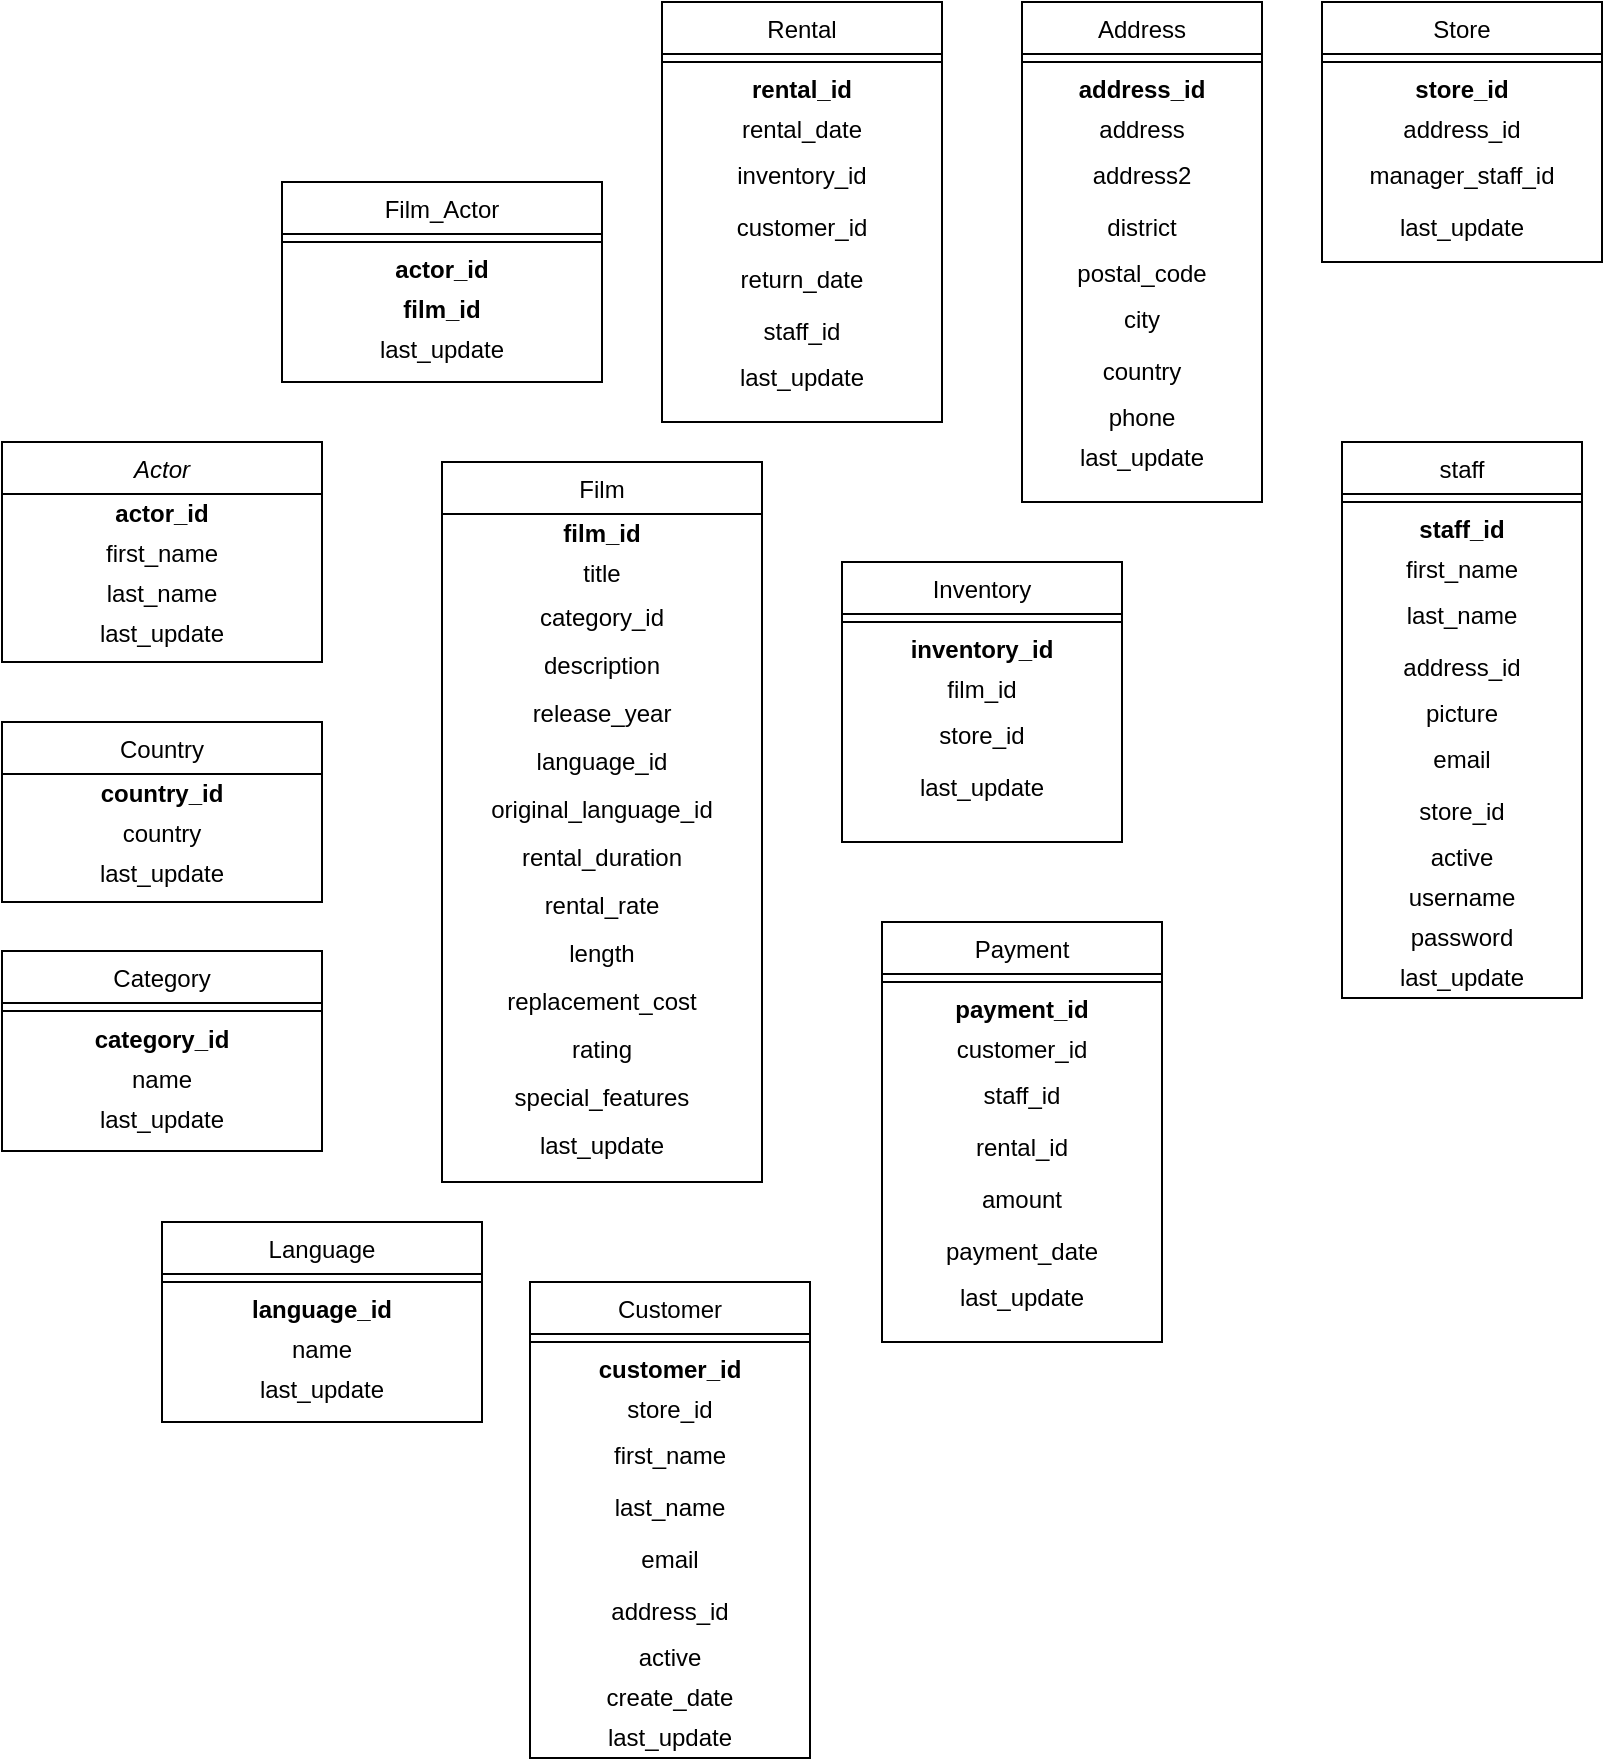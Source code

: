 <mxfile version="13.8.1" type="github">
  <diagram id="C5RBs43oDa-KdzZeNtuy" name="Page-1">
    <mxGraphModel dx="787" dy="549" grid="1" gridSize="10" guides="1" tooltips="1" connect="1" arrows="1" fold="1" page="1" pageScale="1" pageWidth="827" pageHeight="1169" math="0" shadow="0">
      <root>
        <mxCell id="WIyWlLk6GJQsqaUBKTNV-0" />
        <mxCell id="WIyWlLk6GJQsqaUBKTNV-1" parent="WIyWlLk6GJQsqaUBKTNV-0" />
        <mxCell id="3uDu_2YK2MFwAcys8kRX-31" value="Film_Actor" style="swimlane;fontStyle=0;align=center;verticalAlign=top;childLayout=stackLayout;horizontal=1;startSize=26;horizontalStack=0;resizeParent=1;resizeLast=0;collapsible=1;marginBottom=0;rounded=0;shadow=0;strokeWidth=1;" vertex="1" parent="WIyWlLk6GJQsqaUBKTNV-1">
          <mxGeometry x="150" y="100" width="160" height="100" as="geometry">
            <mxRectangle x="340" y="380" width="170" height="26" as="alternateBounds" />
          </mxGeometry>
        </mxCell>
        <mxCell id="3uDu_2YK2MFwAcys8kRX-32" value="" style="line;html=1;strokeWidth=1;align=left;verticalAlign=middle;spacingTop=-1;spacingLeft=3;spacingRight=3;rotatable=0;labelPosition=right;points=[];portConstraint=eastwest;" vertex="1" parent="3uDu_2YK2MFwAcys8kRX-31">
          <mxGeometry y="26" width="160" height="8" as="geometry" />
        </mxCell>
        <mxCell id="3uDu_2YK2MFwAcys8kRX-33" value="actor_id" style="text;html=1;strokeColor=none;fillColor=none;align=center;verticalAlign=middle;whiteSpace=wrap;rounded=0;fontStyle=1" vertex="1" parent="3uDu_2YK2MFwAcys8kRX-31">
          <mxGeometry y="34" width="160" height="20" as="geometry" />
        </mxCell>
        <mxCell id="3uDu_2YK2MFwAcys8kRX-34" value="film_id" style="text;html=1;strokeColor=none;fillColor=none;align=center;verticalAlign=middle;whiteSpace=wrap;rounded=0;fontStyle=1" vertex="1" parent="3uDu_2YK2MFwAcys8kRX-31">
          <mxGeometry y="54" width="160" height="20" as="geometry" />
        </mxCell>
        <mxCell id="3uDu_2YK2MFwAcys8kRX-35" value="last_update" style="text;html=1;strokeColor=none;fillColor=none;align=center;verticalAlign=middle;whiteSpace=wrap;rounded=0;" vertex="1" parent="3uDu_2YK2MFwAcys8kRX-31">
          <mxGeometry y="74" width="160" height="20" as="geometry" />
        </mxCell>
        <mxCell id="zkfFHV4jXpPFQw0GAbJ--17" value="Film" style="swimlane;fontStyle=0;align=center;verticalAlign=top;childLayout=stackLayout;horizontal=1;startSize=26;horizontalStack=0;resizeParent=1;resizeLast=0;collapsible=1;marginBottom=0;rounded=0;shadow=0;strokeWidth=1;" parent="WIyWlLk6GJQsqaUBKTNV-1" vertex="1">
          <mxGeometry x="230" y="240" width="160" height="360" as="geometry">
            <mxRectangle x="550" y="140" width="160" height="26" as="alternateBounds" />
          </mxGeometry>
        </mxCell>
        <mxCell id="3uDu_2YK2MFwAcys8kRX-17" value="film_id" style="text;html=1;strokeColor=none;fillColor=none;align=center;verticalAlign=middle;whiteSpace=wrap;rounded=0;fontStyle=1" vertex="1" parent="zkfFHV4jXpPFQw0GAbJ--17">
          <mxGeometry y="26" width="160" height="20" as="geometry" />
        </mxCell>
        <mxCell id="3uDu_2YK2MFwAcys8kRX-18" value="title" style="text;html=1;strokeColor=none;fillColor=none;align=center;verticalAlign=middle;whiteSpace=wrap;rounded=0;" vertex="1" parent="zkfFHV4jXpPFQw0GAbJ--17">
          <mxGeometry y="46" width="160" height="20" as="geometry" />
        </mxCell>
        <mxCell id="3uDu_2YK2MFwAcys8kRX-38" value="category_id" style="text;html=1;strokeColor=none;fillColor=none;align=center;verticalAlign=middle;whiteSpace=wrap;rounded=0;" vertex="1" parent="zkfFHV4jXpPFQw0GAbJ--17">
          <mxGeometry y="66" width="160" height="24" as="geometry" />
        </mxCell>
        <mxCell id="3uDu_2YK2MFwAcys8kRX-19" value="description" style="text;html=1;strokeColor=none;fillColor=none;align=center;verticalAlign=middle;whiteSpace=wrap;rounded=0;" vertex="1" parent="zkfFHV4jXpPFQw0GAbJ--17">
          <mxGeometry y="90" width="160" height="24" as="geometry" />
        </mxCell>
        <mxCell id="3uDu_2YK2MFwAcys8kRX-20" value="release_year" style="text;html=1;strokeColor=none;fillColor=none;align=center;verticalAlign=middle;whiteSpace=wrap;rounded=0;" vertex="1" parent="zkfFHV4jXpPFQw0GAbJ--17">
          <mxGeometry y="114" width="160" height="24" as="geometry" />
        </mxCell>
        <mxCell id="3uDu_2YK2MFwAcys8kRX-21" value="language_id" style="text;html=1;strokeColor=none;fillColor=none;align=center;verticalAlign=middle;whiteSpace=wrap;rounded=0;" vertex="1" parent="zkfFHV4jXpPFQw0GAbJ--17">
          <mxGeometry y="138" width="160" height="24" as="geometry" />
        </mxCell>
        <mxCell id="3uDu_2YK2MFwAcys8kRX-22" value="original_language_id" style="text;html=1;strokeColor=none;fillColor=none;align=center;verticalAlign=middle;whiteSpace=wrap;rounded=0;" vertex="1" parent="zkfFHV4jXpPFQw0GAbJ--17">
          <mxGeometry y="162" width="160" height="24" as="geometry" />
        </mxCell>
        <mxCell id="3uDu_2YK2MFwAcys8kRX-23" value="rental_duration" style="text;html=1;strokeColor=none;fillColor=none;align=center;verticalAlign=middle;whiteSpace=wrap;rounded=0;" vertex="1" parent="zkfFHV4jXpPFQw0GAbJ--17">
          <mxGeometry y="186" width="160" height="24" as="geometry" />
        </mxCell>
        <mxCell id="3uDu_2YK2MFwAcys8kRX-25" value="rental_rate" style="text;html=1;strokeColor=none;fillColor=none;align=center;verticalAlign=middle;whiteSpace=wrap;rounded=0;" vertex="1" parent="zkfFHV4jXpPFQw0GAbJ--17">
          <mxGeometry y="210" width="160" height="24" as="geometry" />
        </mxCell>
        <mxCell id="3uDu_2YK2MFwAcys8kRX-26" value="length" style="text;html=1;strokeColor=none;fillColor=none;align=center;verticalAlign=middle;whiteSpace=wrap;rounded=0;" vertex="1" parent="zkfFHV4jXpPFQw0GAbJ--17">
          <mxGeometry y="234" width="160" height="24" as="geometry" />
        </mxCell>
        <mxCell id="3uDu_2YK2MFwAcys8kRX-27" value="replacement_cost" style="text;html=1;strokeColor=none;fillColor=none;align=center;verticalAlign=middle;whiteSpace=wrap;rounded=0;" vertex="1" parent="zkfFHV4jXpPFQw0GAbJ--17">
          <mxGeometry y="258" width="160" height="24" as="geometry" />
        </mxCell>
        <mxCell id="3uDu_2YK2MFwAcys8kRX-28" value="rating" style="text;html=1;strokeColor=none;fillColor=none;align=center;verticalAlign=middle;whiteSpace=wrap;rounded=0;" vertex="1" parent="zkfFHV4jXpPFQw0GAbJ--17">
          <mxGeometry y="282" width="160" height="24" as="geometry" />
        </mxCell>
        <mxCell id="3uDu_2YK2MFwAcys8kRX-29" value="special_features" style="text;html=1;strokeColor=none;fillColor=none;align=center;verticalAlign=middle;whiteSpace=wrap;rounded=0;" vertex="1" parent="zkfFHV4jXpPFQw0GAbJ--17">
          <mxGeometry y="306" width="160" height="24" as="geometry" />
        </mxCell>
        <mxCell id="3uDu_2YK2MFwAcys8kRX-30" value="last_update" style="text;html=1;strokeColor=none;fillColor=none;align=center;verticalAlign=middle;whiteSpace=wrap;rounded=0;" vertex="1" parent="zkfFHV4jXpPFQw0GAbJ--17">
          <mxGeometry y="330" width="160" height="24" as="geometry" />
        </mxCell>
        <mxCell id="3uDu_2YK2MFwAcys8kRX-155" value="Rental" style="swimlane;fontStyle=0;align=center;verticalAlign=top;childLayout=stackLayout;horizontal=1;startSize=26;horizontalStack=0;resizeParent=1;resizeLast=0;collapsible=1;marginBottom=0;rounded=0;shadow=0;strokeWidth=1;" vertex="1" parent="WIyWlLk6GJQsqaUBKTNV-1">
          <mxGeometry x="340" y="10" width="140" height="210" as="geometry">
            <mxRectangle x="340" y="380" width="170" height="26" as="alternateBounds" />
          </mxGeometry>
        </mxCell>
        <mxCell id="3uDu_2YK2MFwAcys8kRX-156" value="" style="line;html=1;strokeWidth=1;align=left;verticalAlign=middle;spacingTop=-1;spacingLeft=3;spacingRight=3;rotatable=0;labelPosition=right;points=[];portConstraint=eastwest;" vertex="1" parent="3uDu_2YK2MFwAcys8kRX-155">
          <mxGeometry y="26" width="140" height="8" as="geometry" />
        </mxCell>
        <mxCell id="3uDu_2YK2MFwAcys8kRX-157" value="rental_id" style="text;html=1;strokeColor=none;fillColor=none;align=center;verticalAlign=middle;whiteSpace=wrap;rounded=0;fontStyle=1" vertex="1" parent="3uDu_2YK2MFwAcys8kRX-155">
          <mxGeometry y="34" width="140" height="20" as="geometry" />
        </mxCell>
        <mxCell id="3uDu_2YK2MFwAcys8kRX-158" value="rental_date" style="text;html=1;strokeColor=none;fillColor=none;align=center;verticalAlign=middle;whiteSpace=wrap;rounded=0;fontStyle=0" vertex="1" parent="3uDu_2YK2MFwAcys8kRX-155">
          <mxGeometry y="54" width="140" height="20" as="geometry" />
        </mxCell>
        <mxCell id="3uDu_2YK2MFwAcys8kRX-159" value="inventory_id" style="text;html=1;strokeColor=none;fillColor=none;align=center;verticalAlign=middle;whiteSpace=wrap;rounded=0;" vertex="1" parent="3uDu_2YK2MFwAcys8kRX-155">
          <mxGeometry y="74" width="140" height="26" as="geometry" />
        </mxCell>
        <mxCell id="3uDu_2YK2MFwAcys8kRX-160" value="customer_id" style="text;html=1;strokeColor=none;fillColor=none;align=center;verticalAlign=middle;whiteSpace=wrap;rounded=0;" vertex="1" parent="3uDu_2YK2MFwAcys8kRX-155">
          <mxGeometry y="100" width="140" height="26" as="geometry" />
        </mxCell>
        <mxCell id="3uDu_2YK2MFwAcys8kRX-161" value="return_date" style="text;html=1;strokeColor=none;fillColor=none;align=center;verticalAlign=middle;whiteSpace=wrap;rounded=0;" vertex="1" parent="3uDu_2YK2MFwAcys8kRX-155">
          <mxGeometry y="126" width="140" height="26" as="geometry" />
        </mxCell>
        <mxCell id="3uDu_2YK2MFwAcys8kRX-162" value="staff_id" style="text;html=1;strokeColor=none;fillColor=none;align=center;verticalAlign=middle;whiteSpace=wrap;rounded=0;" vertex="1" parent="3uDu_2YK2MFwAcys8kRX-155">
          <mxGeometry y="152" width="140" height="26" as="geometry" />
        </mxCell>
        <mxCell id="3uDu_2YK2MFwAcys8kRX-164" value="last_update" style="text;html=1;strokeColor=none;fillColor=none;align=center;verticalAlign=middle;whiteSpace=wrap;rounded=0;" vertex="1" parent="3uDu_2YK2MFwAcys8kRX-155">
          <mxGeometry y="178" width="140" height="20" as="geometry" />
        </mxCell>
        <mxCell id="3uDu_2YK2MFwAcys8kRX-176" value="Store" style="swimlane;fontStyle=0;align=center;verticalAlign=top;childLayout=stackLayout;horizontal=1;startSize=26;horizontalStack=0;resizeParent=1;resizeLast=0;collapsible=1;marginBottom=0;rounded=0;shadow=0;strokeWidth=1;" vertex="1" parent="WIyWlLk6GJQsqaUBKTNV-1">
          <mxGeometry x="670" y="10" width="140" height="130" as="geometry">
            <mxRectangle x="340" y="380" width="170" height="26" as="alternateBounds" />
          </mxGeometry>
        </mxCell>
        <mxCell id="3uDu_2YK2MFwAcys8kRX-177" value="" style="line;html=1;strokeWidth=1;align=left;verticalAlign=middle;spacingTop=-1;spacingLeft=3;spacingRight=3;rotatable=0;labelPosition=right;points=[];portConstraint=eastwest;" vertex="1" parent="3uDu_2YK2MFwAcys8kRX-176">
          <mxGeometry y="26" width="140" height="8" as="geometry" />
        </mxCell>
        <mxCell id="3uDu_2YK2MFwAcys8kRX-178" value="store_id" style="text;html=1;strokeColor=none;fillColor=none;align=center;verticalAlign=middle;whiteSpace=wrap;rounded=0;fontStyle=1" vertex="1" parent="3uDu_2YK2MFwAcys8kRX-176">
          <mxGeometry y="34" width="140" height="20" as="geometry" />
        </mxCell>
        <mxCell id="3uDu_2YK2MFwAcys8kRX-179" value="address_id" style="text;html=1;strokeColor=none;fillColor=none;align=center;verticalAlign=middle;whiteSpace=wrap;rounded=0;fontStyle=0" vertex="1" parent="3uDu_2YK2MFwAcys8kRX-176">
          <mxGeometry y="54" width="140" height="20" as="geometry" />
        </mxCell>
        <mxCell id="3uDu_2YK2MFwAcys8kRX-180" value="manager_staff_id" style="text;html=1;strokeColor=none;fillColor=none;align=center;verticalAlign=middle;whiteSpace=wrap;rounded=0;" vertex="1" parent="3uDu_2YK2MFwAcys8kRX-176">
          <mxGeometry y="74" width="140" height="26" as="geometry" />
        </mxCell>
        <mxCell id="3uDu_2YK2MFwAcys8kRX-181" value="last_update" style="text;html=1;strokeColor=none;fillColor=none;align=center;verticalAlign=middle;whiteSpace=wrap;rounded=0;" vertex="1" parent="3uDu_2YK2MFwAcys8kRX-176">
          <mxGeometry y="100" width="140" height="26" as="geometry" />
        </mxCell>
        <mxCell id="3uDu_2YK2MFwAcys8kRX-165" value="Address" style="swimlane;fontStyle=0;align=center;verticalAlign=top;childLayout=stackLayout;horizontal=1;startSize=26;horizontalStack=0;resizeParent=1;resizeLast=0;collapsible=1;marginBottom=0;rounded=0;shadow=0;strokeWidth=1;" vertex="1" parent="WIyWlLk6GJQsqaUBKTNV-1">
          <mxGeometry x="520" y="10" width="120" height="250" as="geometry">
            <mxRectangle x="340" y="380" width="170" height="26" as="alternateBounds" />
          </mxGeometry>
        </mxCell>
        <mxCell id="3uDu_2YK2MFwAcys8kRX-166" value="" style="line;html=1;strokeWidth=1;align=left;verticalAlign=middle;spacingTop=-1;spacingLeft=3;spacingRight=3;rotatable=0;labelPosition=right;points=[];portConstraint=eastwest;" vertex="1" parent="3uDu_2YK2MFwAcys8kRX-165">
          <mxGeometry y="26" width="120" height="8" as="geometry" />
        </mxCell>
        <mxCell id="3uDu_2YK2MFwAcys8kRX-167" value="address_id" style="text;html=1;strokeColor=none;fillColor=none;align=center;verticalAlign=middle;whiteSpace=wrap;rounded=0;fontStyle=1" vertex="1" parent="3uDu_2YK2MFwAcys8kRX-165">
          <mxGeometry y="34" width="120" height="20" as="geometry" />
        </mxCell>
        <mxCell id="3uDu_2YK2MFwAcys8kRX-168" value="address" style="text;html=1;strokeColor=none;fillColor=none;align=center;verticalAlign=middle;whiteSpace=wrap;rounded=0;fontStyle=0" vertex="1" parent="3uDu_2YK2MFwAcys8kRX-165">
          <mxGeometry y="54" width="120" height="20" as="geometry" />
        </mxCell>
        <mxCell id="3uDu_2YK2MFwAcys8kRX-169" value="address2" style="text;html=1;strokeColor=none;fillColor=none;align=center;verticalAlign=middle;whiteSpace=wrap;rounded=0;" vertex="1" parent="3uDu_2YK2MFwAcys8kRX-165">
          <mxGeometry y="74" width="120" height="26" as="geometry" />
        </mxCell>
        <mxCell id="3uDu_2YK2MFwAcys8kRX-170" value="district" style="text;html=1;strokeColor=none;fillColor=none;align=center;verticalAlign=middle;whiteSpace=wrap;rounded=0;" vertex="1" parent="3uDu_2YK2MFwAcys8kRX-165">
          <mxGeometry y="100" width="120" height="26" as="geometry" />
        </mxCell>
        <mxCell id="3uDu_2YK2MFwAcys8kRX-173" value="postal_code" style="text;html=1;strokeColor=none;fillColor=none;align=center;verticalAlign=middle;whiteSpace=wrap;rounded=0;" vertex="1" parent="3uDu_2YK2MFwAcys8kRX-165">
          <mxGeometry y="126" width="120" height="20" as="geometry" />
        </mxCell>
        <mxCell id="3uDu_2YK2MFwAcys8kRX-171" value="city" style="text;html=1;strokeColor=none;fillColor=none;align=center;verticalAlign=middle;whiteSpace=wrap;rounded=0;" vertex="1" parent="3uDu_2YK2MFwAcys8kRX-165">
          <mxGeometry y="146" width="120" height="26" as="geometry" />
        </mxCell>
        <mxCell id="3uDu_2YK2MFwAcys8kRX-172" value="country" style="text;html=1;strokeColor=none;fillColor=none;align=center;verticalAlign=middle;whiteSpace=wrap;rounded=0;" vertex="1" parent="3uDu_2YK2MFwAcys8kRX-165">
          <mxGeometry y="172" width="120" height="26" as="geometry" />
        </mxCell>
        <mxCell id="3uDu_2YK2MFwAcys8kRX-174" value="phone" style="text;html=1;strokeColor=none;fillColor=none;align=center;verticalAlign=middle;whiteSpace=wrap;rounded=0;" vertex="1" parent="3uDu_2YK2MFwAcys8kRX-165">
          <mxGeometry y="198" width="120" height="20" as="geometry" />
        </mxCell>
        <mxCell id="3uDu_2YK2MFwAcys8kRX-175" value="last_update" style="text;html=1;strokeColor=none;fillColor=none;align=center;verticalAlign=middle;whiteSpace=wrap;rounded=0;" vertex="1" parent="3uDu_2YK2MFwAcys8kRX-165">
          <mxGeometry y="218" width="120" height="20" as="geometry" />
        </mxCell>
        <mxCell id="3uDu_2YK2MFwAcys8kRX-39" value="Language" style="swimlane;fontStyle=0;align=center;verticalAlign=top;childLayout=stackLayout;horizontal=1;startSize=26;horizontalStack=0;resizeParent=1;resizeLast=0;collapsible=1;marginBottom=0;rounded=0;shadow=0;strokeWidth=1;" vertex="1" parent="WIyWlLk6GJQsqaUBKTNV-1">
          <mxGeometry x="90" y="620" width="160" height="100" as="geometry">
            <mxRectangle x="340" y="380" width="170" height="26" as="alternateBounds" />
          </mxGeometry>
        </mxCell>
        <mxCell id="3uDu_2YK2MFwAcys8kRX-40" value="" style="line;html=1;strokeWidth=1;align=left;verticalAlign=middle;spacingTop=-1;spacingLeft=3;spacingRight=3;rotatable=0;labelPosition=right;points=[];portConstraint=eastwest;" vertex="1" parent="3uDu_2YK2MFwAcys8kRX-39">
          <mxGeometry y="26" width="160" height="8" as="geometry" />
        </mxCell>
        <mxCell id="3uDu_2YK2MFwAcys8kRX-41" value="language_id" style="text;html=1;strokeColor=none;fillColor=none;align=center;verticalAlign=middle;whiteSpace=wrap;rounded=0;fontStyle=1" vertex="1" parent="3uDu_2YK2MFwAcys8kRX-39">
          <mxGeometry y="34" width="160" height="20" as="geometry" />
        </mxCell>
        <mxCell id="3uDu_2YK2MFwAcys8kRX-42" value="name" style="text;html=1;strokeColor=none;fillColor=none;align=center;verticalAlign=middle;whiteSpace=wrap;rounded=0;fontStyle=0" vertex="1" parent="3uDu_2YK2MFwAcys8kRX-39">
          <mxGeometry y="54" width="160" height="20" as="geometry" />
        </mxCell>
        <mxCell id="3uDu_2YK2MFwAcys8kRX-43" value="last_update" style="text;html=1;strokeColor=none;fillColor=none;align=center;verticalAlign=middle;whiteSpace=wrap;rounded=0;" vertex="1" parent="3uDu_2YK2MFwAcys8kRX-39">
          <mxGeometry y="74" width="160" height="20" as="geometry" />
        </mxCell>
        <mxCell id="zkfFHV4jXpPFQw0GAbJ--6" value="Country" style="swimlane;fontStyle=0;align=center;verticalAlign=top;childLayout=stackLayout;horizontal=1;startSize=26;horizontalStack=0;resizeParent=1;resizeLast=0;collapsible=1;marginBottom=0;rounded=0;shadow=0;strokeWidth=1;" parent="WIyWlLk6GJQsqaUBKTNV-1" vertex="1">
          <mxGeometry x="10" y="370" width="160" height="90" as="geometry">
            <mxRectangle x="130" y="380" width="160" height="26" as="alternateBounds" />
          </mxGeometry>
        </mxCell>
        <mxCell id="3uDu_2YK2MFwAcys8kRX-10" value="country_id" style="text;html=1;strokeColor=none;fillColor=none;align=center;verticalAlign=middle;whiteSpace=wrap;rounded=0;fontStyle=1" vertex="1" parent="zkfFHV4jXpPFQw0GAbJ--6">
          <mxGeometry y="26" width="160" height="20" as="geometry" />
        </mxCell>
        <mxCell id="3uDu_2YK2MFwAcys8kRX-13" value="country" style="text;html=1;strokeColor=none;fillColor=none;align=center;verticalAlign=middle;whiteSpace=wrap;rounded=0;" vertex="1" parent="zkfFHV4jXpPFQw0GAbJ--6">
          <mxGeometry y="46" width="160" height="20" as="geometry" />
        </mxCell>
        <mxCell id="3uDu_2YK2MFwAcys8kRX-12" value="last_update" style="text;html=1;strokeColor=none;fillColor=none;align=center;verticalAlign=middle;whiteSpace=wrap;rounded=0;" vertex="1" parent="zkfFHV4jXpPFQw0GAbJ--6">
          <mxGeometry y="66" width="160" height="20" as="geometry" />
        </mxCell>
        <mxCell id="zkfFHV4jXpPFQw0GAbJ--0" value="Actor" style="swimlane;fontStyle=2;align=center;verticalAlign=top;childLayout=stackLayout;horizontal=1;startSize=26;horizontalStack=0;resizeParent=1;resizeLast=0;collapsible=1;marginBottom=0;rounded=0;shadow=0;strokeWidth=1;" parent="WIyWlLk6GJQsqaUBKTNV-1" vertex="1">
          <mxGeometry x="10" y="230" width="160" height="110" as="geometry">
            <mxRectangle x="230" y="140" width="160" height="26" as="alternateBounds" />
          </mxGeometry>
        </mxCell>
        <mxCell id="3uDu_2YK2MFwAcys8kRX-4" value="actor_id" style="text;html=1;strokeColor=none;fillColor=none;align=center;verticalAlign=middle;whiteSpace=wrap;rounded=0;fontStyle=1" vertex="1" parent="zkfFHV4jXpPFQw0GAbJ--0">
          <mxGeometry y="26" width="160" height="20" as="geometry" />
        </mxCell>
        <mxCell id="3uDu_2YK2MFwAcys8kRX-6" value="first_name" style="text;html=1;strokeColor=none;fillColor=none;align=center;verticalAlign=middle;whiteSpace=wrap;rounded=0;" vertex="1" parent="zkfFHV4jXpPFQw0GAbJ--0">
          <mxGeometry y="46" width="160" height="20" as="geometry" />
        </mxCell>
        <mxCell id="3uDu_2YK2MFwAcys8kRX-7" value="last_name" style="text;html=1;strokeColor=none;fillColor=none;align=center;verticalAlign=middle;whiteSpace=wrap;rounded=0;" vertex="1" parent="zkfFHV4jXpPFQw0GAbJ--0">
          <mxGeometry y="66" width="160" height="20" as="geometry" />
        </mxCell>
        <mxCell id="3uDu_2YK2MFwAcys8kRX-8" value="last_update" style="text;html=1;strokeColor=none;fillColor=none;align=center;verticalAlign=middle;whiteSpace=wrap;rounded=0;" vertex="1" parent="zkfFHV4jXpPFQw0GAbJ--0">
          <mxGeometry y="86" width="160" height="20" as="geometry" />
        </mxCell>
        <mxCell id="zkfFHV4jXpPFQw0GAbJ--13" value="Category" style="swimlane;fontStyle=0;align=center;verticalAlign=top;childLayout=stackLayout;horizontal=1;startSize=26;horizontalStack=0;resizeParent=1;resizeLast=0;collapsible=1;marginBottom=0;rounded=0;shadow=0;strokeWidth=1;" parent="WIyWlLk6GJQsqaUBKTNV-1" vertex="1">
          <mxGeometry x="10" y="484.5" width="160" height="100" as="geometry">
            <mxRectangle x="340" y="380" width="170" height="26" as="alternateBounds" />
          </mxGeometry>
        </mxCell>
        <mxCell id="zkfFHV4jXpPFQw0GAbJ--15" value="" style="line;html=1;strokeWidth=1;align=left;verticalAlign=middle;spacingTop=-1;spacingLeft=3;spacingRight=3;rotatable=0;labelPosition=right;points=[];portConstraint=eastwest;" parent="zkfFHV4jXpPFQw0GAbJ--13" vertex="1">
          <mxGeometry y="26" width="160" height="8" as="geometry" />
        </mxCell>
        <mxCell id="3uDu_2YK2MFwAcys8kRX-14" value="category_id" style="text;html=1;strokeColor=none;fillColor=none;align=center;verticalAlign=middle;whiteSpace=wrap;rounded=0;fontStyle=1" vertex="1" parent="zkfFHV4jXpPFQw0GAbJ--13">
          <mxGeometry y="34" width="160" height="20" as="geometry" />
        </mxCell>
        <mxCell id="3uDu_2YK2MFwAcys8kRX-15" value="name" style="text;html=1;strokeColor=none;fillColor=none;align=center;verticalAlign=middle;whiteSpace=wrap;rounded=0;" vertex="1" parent="zkfFHV4jXpPFQw0GAbJ--13">
          <mxGeometry y="54" width="160" height="20" as="geometry" />
        </mxCell>
        <mxCell id="3uDu_2YK2MFwAcys8kRX-16" value="last_update" style="text;html=1;strokeColor=none;fillColor=none;align=center;verticalAlign=middle;whiteSpace=wrap;rounded=0;" vertex="1" parent="zkfFHV4jXpPFQw0GAbJ--13">
          <mxGeometry y="74" width="160" height="20" as="geometry" />
        </mxCell>
        <mxCell id="3uDu_2YK2MFwAcys8kRX-185" value="Inventory" style="swimlane;fontStyle=0;align=center;verticalAlign=top;childLayout=stackLayout;horizontal=1;startSize=26;horizontalStack=0;resizeParent=1;resizeLast=0;collapsible=1;marginBottom=0;rounded=0;shadow=0;strokeWidth=1;" vertex="1" parent="WIyWlLk6GJQsqaUBKTNV-1">
          <mxGeometry x="430" y="290" width="140" height="140" as="geometry">
            <mxRectangle x="340" y="380" width="170" height="26" as="alternateBounds" />
          </mxGeometry>
        </mxCell>
        <mxCell id="3uDu_2YK2MFwAcys8kRX-186" value="" style="line;html=1;strokeWidth=1;align=left;verticalAlign=middle;spacingTop=-1;spacingLeft=3;spacingRight=3;rotatable=0;labelPosition=right;points=[];portConstraint=eastwest;" vertex="1" parent="3uDu_2YK2MFwAcys8kRX-185">
          <mxGeometry y="26" width="140" height="8" as="geometry" />
        </mxCell>
        <mxCell id="3uDu_2YK2MFwAcys8kRX-187" value="inventory_id" style="text;html=1;strokeColor=none;fillColor=none;align=center;verticalAlign=middle;whiteSpace=wrap;rounded=0;fontStyle=1" vertex="1" parent="3uDu_2YK2MFwAcys8kRX-185">
          <mxGeometry y="34" width="140" height="20" as="geometry" />
        </mxCell>
        <mxCell id="3uDu_2YK2MFwAcys8kRX-188" value="film_id" style="text;html=1;strokeColor=none;fillColor=none;align=center;verticalAlign=middle;whiteSpace=wrap;rounded=0;fontStyle=0" vertex="1" parent="3uDu_2YK2MFwAcys8kRX-185">
          <mxGeometry y="54" width="140" height="20" as="geometry" />
        </mxCell>
        <mxCell id="3uDu_2YK2MFwAcys8kRX-189" value="store_id" style="text;html=1;strokeColor=none;fillColor=none;align=center;verticalAlign=middle;whiteSpace=wrap;rounded=0;" vertex="1" parent="3uDu_2YK2MFwAcys8kRX-185">
          <mxGeometry y="74" width="140" height="26" as="geometry" />
        </mxCell>
        <mxCell id="3uDu_2YK2MFwAcys8kRX-190" value="last_update" style="text;html=1;strokeColor=none;fillColor=none;align=center;verticalAlign=middle;whiteSpace=wrap;rounded=0;" vertex="1" parent="3uDu_2YK2MFwAcys8kRX-185">
          <mxGeometry y="100" width="140" height="26" as="geometry" />
        </mxCell>
        <mxCell id="3uDu_2YK2MFwAcys8kRX-192" value="staff" style="swimlane;fontStyle=0;align=center;verticalAlign=top;childLayout=stackLayout;horizontal=1;startSize=26;horizontalStack=0;resizeParent=1;resizeLast=0;collapsible=1;marginBottom=0;rounded=0;shadow=0;strokeWidth=1;" vertex="1" parent="WIyWlLk6GJQsqaUBKTNV-1">
          <mxGeometry x="680" y="230" width="120" height="278" as="geometry">
            <mxRectangle x="340" y="380" width="170" height="26" as="alternateBounds" />
          </mxGeometry>
        </mxCell>
        <mxCell id="3uDu_2YK2MFwAcys8kRX-193" value="" style="line;html=1;strokeWidth=1;align=left;verticalAlign=middle;spacingTop=-1;spacingLeft=3;spacingRight=3;rotatable=0;labelPosition=right;points=[];portConstraint=eastwest;" vertex="1" parent="3uDu_2YK2MFwAcys8kRX-192">
          <mxGeometry y="26" width="120" height="8" as="geometry" />
        </mxCell>
        <mxCell id="3uDu_2YK2MFwAcys8kRX-194" value="staff_id" style="text;html=1;strokeColor=none;fillColor=none;align=center;verticalAlign=middle;whiteSpace=wrap;rounded=0;fontStyle=1" vertex="1" parent="3uDu_2YK2MFwAcys8kRX-192">
          <mxGeometry y="34" width="120" height="20" as="geometry" />
        </mxCell>
        <mxCell id="3uDu_2YK2MFwAcys8kRX-195" value="first_name" style="text;html=1;strokeColor=none;fillColor=none;align=center;verticalAlign=middle;whiteSpace=wrap;rounded=0;fontStyle=0" vertex="1" parent="3uDu_2YK2MFwAcys8kRX-192">
          <mxGeometry y="54" width="120" height="20" as="geometry" />
        </mxCell>
        <mxCell id="3uDu_2YK2MFwAcys8kRX-196" value="last_name" style="text;html=1;strokeColor=none;fillColor=none;align=center;verticalAlign=middle;whiteSpace=wrap;rounded=0;" vertex="1" parent="3uDu_2YK2MFwAcys8kRX-192">
          <mxGeometry y="74" width="120" height="26" as="geometry" />
        </mxCell>
        <mxCell id="3uDu_2YK2MFwAcys8kRX-197" value="address_id" style="text;html=1;strokeColor=none;fillColor=none;align=center;verticalAlign=middle;whiteSpace=wrap;rounded=0;" vertex="1" parent="3uDu_2YK2MFwAcys8kRX-192">
          <mxGeometry y="100" width="120" height="26" as="geometry" />
        </mxCell>
        <mxCell id="3uDu_2YK2MFwAcys8kRX-198" value="picture" style="text;html=1;strokeColor=none;fillColor=none;align=center;verticalAlign=middle;whiteSpace=wrap;rounded=0;" vertex="1" parent="3uDu_2YK2MFwAcys8kRX-192">
          <mxGeometry y="126" width="120" height="20" as="geometry" />
        </mxCell>
        <mxCell id="3uDu_2YK2MFwAcys8kRX-199" value="email" style="text;html=1;strokeColor=none;fillColor=none;align=center;verticalAlign=middle;whiteSpace=wrap;rounded=0;" vertex="1" parent="3uDu_2YK2MFwAcys8kRX-192">
          <mxGeometry y="146" width="120" height="26" as="geometry" />
        </mxCell>
        <mxCell id="3uDu_2YK2MFwAcys8kRX-200" value="store_id" style="text;html=1;strokeColor=none;fillColor=none;align=center;verticalAlign=middle;whiteSpace=wrap;rounded=0;" vertex="1" parent="3uDu_2YK2MFwAcys8kRX-192">
          <mxGeometry y="172" width="120" height="26" as="geometry" />
        </mxCell>
        <mxCell id="3uDu_2YK2MFwAcys8kRX-201" value="active" style="text;html=1;strokeColor=none;fillColor=none;align=center;verticalAlign=middle;whiteSpace=wrap;rounded=0;" vertex="1" parent="3uDu_2YK2MFwAcys8kRX-192">
          <mxGeometry y="198" width="120" height="20" as="geometry" />
        </mxCell>
        <mxCell id="3uDu_2YK2MFwAcys8kRX-202" value="username" style="text;html=1;strokeColor=none;fillColor=none;align=center;verticalAlign=middle;whiteSpace=wrap;rounded=0;" vertex="1" parent="3uDu_2YK2MFwAcys8kRX-192">
          <mxGeometry y="218" width="120" height="20" as="geometry" />
        </mxCell>
        <mxCell id="3uDu_2YK2MFwAcys8kRX-203" value="password" style="text;html=1;strokeColor=none;fillColor=none;align=center;verticalAlign=middle;whiteSpace=wrap;rounded=0;" vertex="1" parent="3uDu_2YK2MFwAcys8kRX-192">
          <mxGeometry y="238" width="120" height="20" as="geometry" />
        </mxCell>
        <mxCell id="3uDu_2YK2MFwAcys8kRX-204" value="last_update" style="text;html=1;strokeColor=none;fillColor=none;align=center;verticalAlign=middle;whiteSpace=wrap;rounded=0;" vertex="1" parent="3uDu_2YK2MFwAcys8kRX-192">
          <mxGeometry y="258" width="120" height="20" as="geometry" />
        </mxCell>
        <mxCell id="3uDu_2YK2MFwAcys8kRX-214" value="Customer" style="swimlane;fontStyle=0;align=center;verticalAlign=top;childLayout=stackLayout;horizontal=1;startSize=26;horizontalStack=0;resizeParent=1;resizeLast=0;collapsible=1;marginBottom=0;rounded=0;shadow=0;strokeWidth=1;" vertex="1" parent="WIyWlLk6GJQsqaUBKTNV-1">
          <mxGeometry x="274" y="650" width="140" height="238" as="geometry">
            <mxRectangle x="340" y="380" width="170" height="26" as="alternateBounds" />
          </mxGeometry>
        </mxCell>
        <mxCell id="3uDu_2YK2MFwAcys8kRX-215" value="" style="line;html=1;strokeWidth=1;align=left;verticalAlign=middle;spacingTop=-1;spacingLeft=3;spacingRight=3;rotatable=0;labelPosition=right;points=[];portConstraint=eastwest;" vertex="1" parent="3uDu_2YK2MFwAcys8kRX-214">
          <mxGeometry y="26" width="140" height="8" as="geometry" />
        </mxCell>
        <mxCell id="3uDu_2YK2MFwAcys8kRX-216" value="customer_id" style="text;html=1;strokeColor=none;fillColor=none;align=center;verticalAlign=middle;whiteSpace=wrap;rounded=0;fontStyle=1" vertex="1" parent="3uDu_2YK2MFwAcys8kRX-214">
          <mxGeometry y="34" width="140" height="20" as="geometry" />
        </mxCell>
        <mxCell id="3uDu_2YK2MFwAcys8kRX-217" value="store_id" style="text;html=1;strokeColor=none;fillColor=none;align=center;verticalAlign=middle;whiteSpace=wrap;rounded=0;fontStyle=0" vertex="1" parent="3uDu_2YK2MFwAcys8kRX-214">
          <mxGeometry y="54" width="140" height="20" as="geometry" />
        </mxCell>
        <mxCell id="3uDu_2YK2MFwAcys8kRX-218" value="first_name" style="text;html=1;strokeColor=none;fillColor=none;align=center;verticalAlign=middle;whiteSpace=wrap;rounded=0;" vertex="1" parent="3uDu_2YK2MFwAcys8kRX-214">
          <mxGeometry y="74" width="140" height="26" as="geometry" />
        </mxCell>
        <mxCell id="3uDu_2YK2MFwAcys8kRX-219" value="last_name" style="text;html=1;strokeColor=none;fillColor=none;align=center;verticalAlign=middle;whiteSpace=wrap;rounded=0;" vertex="1" parent="3uDu_2YK2MFwAcys8kRX-214">
          <mxGeometry y="100" width="140" height="26" as="geometry" />
        </mxCell>
        <mxCell id="3uDu_2YK2MFwAcys8kRX-220" value="email" style="text;html=1;strokeColor=none;fillColor=none;align=center;verticalAlign=middle;whiteSpace=wrap;rounded=0;" vertex="1" parent="3uDu_2YK2MFwAcys8kRX-214">
          <mxGeometry y="126" width="140" height="26" as="geometry" />
        </mxCell>
        <mxCell id="3uDu_2YK2MFwAcys8kRX-221" value="address_id" style="text;html=1;strokeColor=none;fillColor=none;align=center;verticalAlign=middle;whiteSpace=wrap;rounded=0;" vertex="1" parent="3uDu_2YK2MFwAcys8kRX-214">
          <mxGeometry y="152" width="140" height="26" as="geometry" />
        </mxCell>
        <mxCell id="3uDu_2YK2MFwAcys8kRX-222" value="active" style="text;html=1;strokeColor=none;fillColor=none;align=center;verticalAlign=middle;whiteSpace=wrap;rounded=0;" vertex="1" parent="3uDu_2YK2MFwAcys8kRX-214">
          <mxGeometry y="178" width="140" height="20" as="geometry" />
        </mxCell>
        <mxCell id="3uDu_2YK2MFwAcys8kRX-223" value="create_date" style="text;html=1;strokeColor=none;fillColor=none;align=center;verticalAlign=middle;whiteSpace=wrap;rounded=0;" vertex="1" parent="3uDu_2YK2MFwAcys8kRX-214">
          <mxGeometry y="198" width="140" height="20" as="geometry" />
        </mxCell>
        <mxCell id="3uDu_2YK2MFwAcys8kRX-224" value="last_update" style="text;html=1;strokeColor=none;fillColor=none;align=center;verticalAlign=middle;whiteSpace=wrap;rounded=0;" vertex="1" parent="3uDu_2YK2MFwAcys8kRX-214">
          <mxGeometry y="218" width="140" height="20" as="geometry" />
        </mxCell>
        <mxCell id="3uDu_2YK2MFwAcys8kRX-205" value="Payment" style="swimlane;fontStyle=0;align=center;verticalAlign=top;childLayout=stackLayout;horizontal=1;startSize=26;horizontalStack=0;resizeParent=1;resizeLast=0;collapsible=1;marginBottom=0;rounded=0;shadow=0;strokeWidth=1;" vertex="1" parent="WIyWlLk6GJQsqaUBKTNV-1">
          <mxGeometry x="450" y="470" width="140" height="210" as="geometry">
            <mxRectangle x="340" y="380" width="170" height="26" as="alternateBounds" />
          </mxGeometry>
        </mxCell>
        <mxCell id="3uDu_2YK2MFwAcys8kRX-206" value="" style="line;html=1;strokeWidth=1;align=left;verticalAlign=middle;spacingTop=-1;spacingLeft=3;spacingRight=3;rotatable=0;labelPosition=right;points=[];portConstraint=eastwest;" vertex="1" parent="3uDu_2YK2MFwAcys8kRX-205">
          <mxGeometry y="26" width="140" height="8" as="geometry" />
        </mxCell>
        <mxCell id="3uDu_2YK2MFwAcys8kRX-207" value="payment_id" style="text;html=1;strokeColor=none;fillColor=none;align=center;verticalAlign=middle;whiteSpace=wrap;rounded=0;fontStyle=1" vertex="1" parent="3uDu_2YK2MFwAcys8kRX-205">
          <mxGeometry y="34" width="140" height="20" as="geometry" />
        </mxCell>
        <mxCell id="3uDu_2YK2MFwAcys8kRX-208" value="customer_id" style="text;html=1;strokeColor=none;fillColor=none;align=center;verticalAlign=middle;whiteSpace=wrap;rounded=0;fontStyle=0" vertex="1" parent="3uDu_2YK2MFwAcys8kRX-205">
          <mxGeometry y="54" width="140" height="20" as="geometry" />
        </mxCell>
        <mxCell id="3uDu_2YK2MFwAcys8kRX-209" value="staff_id" style="text;html=1;strokeColor=none;fillColor=none;align=center;verticalAlign=middle;whiteSpace=wrap;rounded=0;" vertex="1" parent="3uDu_2YK2MFwAcys8kRX-205">
          <mxGeometry y="74" width="140" height="26" as="geometry" />
        </mxCell>
        <mxCell id="3uDu_2YK2MFwAcys8kRX-210" value="rental_id" style="text;html=1;strokeColor=none;fillColor=none;align=center;verticalAlign=middle;whiteSpace=wrap;rounded=0;" vertex="1" parent="3uDu_2YK2MFwAcys8kRX-205">
          <mxGeometry y="100" width="140" height="26" as="geometry" />
        </mxCell>
        <mxCell id="3uDu_2YK2MFwAcys8kRX-211" value="amount" style="text;html=1;strokeColor=none;fillColor=none;align=center;verticalAlign=middle;whiteSpace=wrap;rounded=0;" vertex="1" parent="3uDu_2YK2MFwAcys8kRX-205">
          <mxGeometry y="126" width="140" height="26" as="geometry" />
        </mxCell>
        <mxCell id="3uDu_2YK2MFwAcys8kRX-212" value="payment_date" style="text;html=1;strokeColor=none;fillColor=none;align=center;verticalAlign=middle;whiteSpace=wrap;rounded=0;" vertex="1" parent="3uDu_2YK2MFwAcys8kRX-205">
          <mxGeometry y="152" width="140" height="26" as="geometry" />
        </mxCell>
        <mxCell id="3uDu_2YK2MFwAcys8kRX-213" value="last_update" style="text;html=1;strokeColor=none;fillColor=none;align=center;verticalAlign=middle;whiteSpace=wrap;rounded=0;" vertex="1" parent="3uDu_2YK2MFwAcys8kRX-205">
          <mxGeometry y="178" width="140" height="20" as="geometry" />
        </mxCell>
      </root>
    </mxGraphModel>
  </diagram>
</mxfile>
